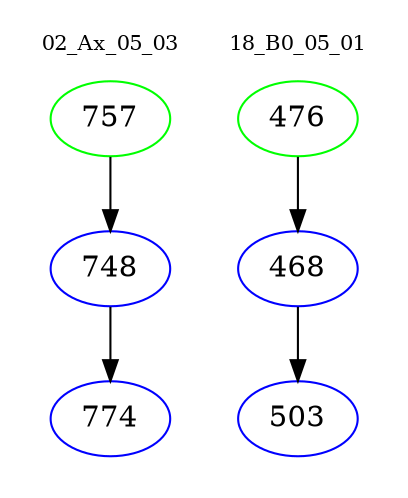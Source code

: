 digraph{
subgraph cluster_0 {
color = white
label = "02_Ax_05_03";
fontsize=10;
T0_757 [label="757", color="green"]
T0_757 -> T0_748 [color="black"]
T0_748 [label="748", color="blue"]
T0_748 -> T0_774 [color="black"]
T0_774 [label="774", color="blue"]
}
subgraph cluster_1 {
color = white
label = "18_B0_05_01";
fontsize=10;
T1_476 [label="476", color="green"]
T1_476 -> T1_468 [color="black"]
T1_468 [label="468", color="blue"]
T1_468 -> T1_503 [color="black"]
T1_503 [label="503", color="blue"]
}
}
